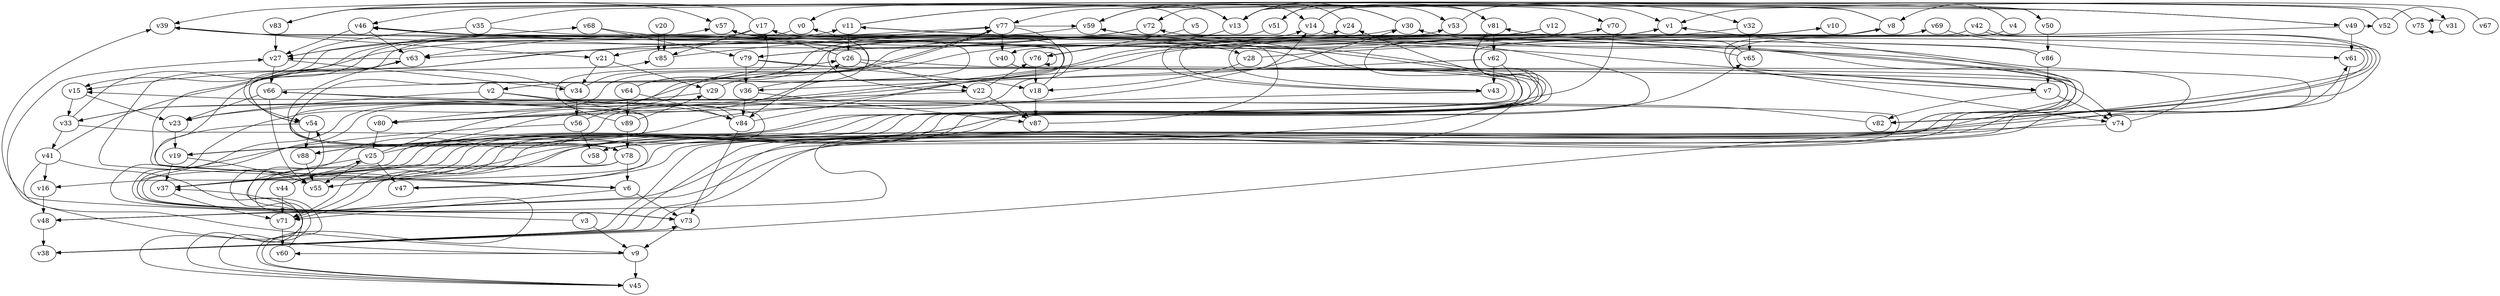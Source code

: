 // Benchmark game 126 - 90 vertices
digraph G {
    v0 [name="v0", player=0, target=1];
    v1 [name="v1", player=1];
    v2 [name="v2", player=0];
    v3 [name="v3", player=1];
    v4 [name="v4", player=1];
    v5 [name="v5", player=0];
    v6 [name="v6", player=0];
    v7 [name="v7", player=0];
    v8 [name="v8", player=0, target=1];
    v9 [name="v9", player=0];
    v10 [name="v10", player=1];
    v11 [name="v11", player=0];
    v12 [name="v12", player=1];
    v13 [name="v13", player=0, target=1];
    v14 [name="v14", player=0];
    v15 [name="v15", player=0];
    v16 [name="v16", player=1];
    v17 [name="v17", player=1];
    v18 [name="v18", player=1];
    v19 [name="v19", player=0];
    v20 [name="v20", player=1];
    v21 [name="v21", player=0];
    v22 [name="v22", player=0, target=1];
    v23 [name="v23", player=0];
    v24 [name="v24", player=1];
    v25 [name="v25", player=1, target=1];
    v26 [name="v26", player=1];
    v27 [name="v27", player=1];
    v28 [name="v28", player=0, target=1];
    v29 [name="v29", player=1];
    v30 [name="v30", player=1];
    v31 [name="v31", player=0];
    v32 [name="v32", player=0];
    v33 [name="v33", player=0];
    v34 [name="v34", player=1];
    v35 [name="v35", player=0];
    v36 [name="v36", player=0];
    v37 [name="v37", player=1, target=1];
    v38 [name="v38", player=0];
    v39 [name="v39", player=1];
    v40 [name="v40", player=0];
    v41 [name="v41", player=0, target=1];
    v42 [name="v42", player=1];
    v43 [name="v43", player=0, target=1];
    v44 [name="v44", player=1];
    v45 [name="v45", player=0];
    v46 [name="v46", player=0];
    v47 [name="v47", player=0];
    v48 [name="v48", player=0];
    v49 [name="v49", player=1];
    v50 [name="v50", player=0, target=1];
    v51 [name="v51", player=0, target=1];
    v52 [name="v52", player=0];
    v53 [name="v53", player=1];
    v54 [name="v54", player=0, target=1];
    v55 [name="v55", player=1];
    v56 [name="v56", player=0];
    v57 [name="v57", player=1];
    v58 [name="v58", player=1];
    v59 [name="v59", player=1];
    v60 [name="v60", player=0];
    v61 [name="v61", player=0];
    v62 [name="v62", player=1];
    v63 [name="v63", player=1];
    v64 [name="v64", player=1];
    v65 [name="v65", player=0];
    v66 [name="v66", player=1];
    v67 [name="v67", player=1];
    v68 [name="v68", player=0];
    v69 [name="v69", player=0, target=1];
    v70 [name="v70", player=1];
    v71 [name="v71", player=0];
    v72 [name="v72", player=0];
    v73 [name="v73", player=0];
    v74 [name="v74", player=0];
    v75 [name="v75", player=1, target=1];
    v76 [name="v76", player=1];
    v77 [name="v77", player=0];
    v78 [name="v78", player=0];
    v79 [name="v79", player=1];
    v80 [name="v80", player=0];
    v81 [name="v81", player=0];
    v82 [name="v82", player=1];
    v83 [name="v83", player=0];
    v84 [name="v84", player=0];
    v85 [name="v85", player=1];
    v86 [name="v86", player=1];
    v87 [name="v87", player=1];
    v88 [name="v88", player=0];
    v89 [name="v89", player=0, target=1];

    v0 -> v54 [constraint="time >= 1"];
    v1 -> v43 [constraint="time >= 6"];
    v2 -> v19 [constraint="time % 5 == 3"];
    v3 -> v39 [constraint="time <= 20"];
    v4 -> v8 [constraint="(time % 2 == 0) || (time % 3 == 2)"];
    v5 -> v0 [constraint="time == 6"];
    v6 -> v73;
    v7 -> v11 [constraint="time % 5 == 2"];
    v8 -> v46 [constraint="time <= 18"];
    v9 -> v27 [constraint="time == 16"];
    v10 -> v43 [constraint="(time >= 7) && (time <= 22)"];
    v11 -> v53 [constraint="time % 4 == 2"];
    v12 -> v79 [constraint="time % 6 == 0"];
    v13 -> v76 [constraint="time == 13"];
    v14 -> v74 [constraint="time == 1"];
    v15 -> v23;
    v16 -> v48;
    v17 -> v39 [constraint="time % 6 == 2"];
    v18 -> v87;
    v19 -> v37;
    v20 -> v85;
    v21 -> v34;
    v22 -> v87;
    v23 -> v19;
    v24 -> v13 [constraint="time <= 9"];
    v25 -> v55;
    v26 -> v63 [constraint="time == 8"];
    v27 -> v34;
    v28 -> v18;
    v29 -> v23 [constraint="time % 3 == 2"];
    v30 -> v13 [constraint="time >= 13"];
    v31 -> v75 [constraint="time >= 4"];
    v32 -> v65;
    v33 -> v87 [constraint="time % 3 == 1"];
    v34 -> v56;
    v35 -> v58 [constraint="time == 1"];
    v36 -> v84;
    v37 -> v46 [constraint="time % 6 == 2"];
    v38 -> v1 [constraint="time % 3 == 0"];
    v39 -> v21 [constraint="time == 0"];
    v40 -> v38 [constraint="time == 10"];
    v41 -> v11 [constraint="(time % 3 == 0) || (time % 5 == 2)"];
    v42 -> v37 [constraint="(time % 3 == 0) || (time % 5 == 2)"];
    v43 -> v80 [constraint="(time >= 7) && (time <= 18)"];
    v44 -> v25 [constraint="time >= 5"];
    v45 -> v57 [constraint="time % 4 == 2"];
    v46 -> v27;
    v47 -> v81 [constraint="time % 3 == 1"];
    v48 -> v38;
    v49 -> v52 [constraint="time % 3 == 2"];
    v50 -> v86;
    v51 -> v50 [constraint="time <= 9"];
    v52 -> v72 [constraint="time <= 23"];
    v53 -> v32 [constraint="time == 17"];
    v54 -> v88;
    v55 -> v65 [constraint="time <= 16"];
    v56 -> v58;
    v57 -> v71 [constraint="time == 3"];
    v58 -> v72 [constraint="time % 6 == 0"];
    v59 -> v54 [constraint="time >= 6"];
    v60 -> v37 [constraint="time % 3 == 0"];
    v61 -> v38 [constraint="time == 13"];
    v62 -> v43;
    v63 -> v27 [constraint="time <= 18"];
    v64 -> v14 [constraint="time >= 7"];
    v65 -> v59 [constraint="time % 5 == 0"];
    v66 -> v55;
    v67 -> v1 [constraint="time == 7"];
    v68 -> v28 [constraint="time == 0"];
    v69 -> v61 [constraint="time >= 13"];
    v70 -> v88 [constraint="time >= 7"];
    v71 -> v60;
    v72 -> v63 [constraint="time >= 8"];
    v73 -> v0 [constraint="time == 11"];
    v74 -> v30 [constraint="time >= 3"];
    v75 -> v13 [constraint="time == 16"];
    v76 -> v76 [constraint="time == 0"];
    v77 -> v84 [constraint="time % 6 == 3"];
    v78 -> v17 [constraint="(time % 2 == 0) || (time % 4 == 0)"];
    v79 -> v70 [constraint="time == 19"];
    v80 -> v25;
    v81 -> v13 [constraint="time % 5 == 4"];
    v82 -> v80 [constraint="time == 17"];
    v83 -> v49 [constraint="time % 5 == 2"];
    v84 -> v1 [constraint="time <= 8"];
    v85 -> v77 [constraint="time >= 11"];
    v86 -> v46 [constraint="time == 3"];
    v87 -> v57 [constraint="(time % 2 == 1) || (time % 4 == 0)"];
    v88 -> v55;
    v89 -> v29 [constraint="time % 4 == 0"];
    v29 -> v77 [constraint="time <= 9"];
    v48 -> v61 [constraint="time == 11"];
    v56 -> v53 [constraint="time >= 11"];
    v7 -> v74;
    v33 -> v16 [constraint="time == 1"];
    v78 -> v45 [constraint="time == 13"];
    v86 -> v7;
    v42 -> v82 [constraint="time == 16"];
    v66 -> v23;
    v26 -> v19 [constraint="time % 5 == 3"];
    v65 -> v27 [constraint="time <= 14"];
    v25 -> v45 [constraint="time % 4 == 0"];
    v77 -> v59 [constraint="time <= 19"];
    v52 -> v31 [constraint="time % 6 == 3"];
    v84 -> v73;
    v42 -> v82 [constraint="time % 4 == 1"];
    v62 -> v88 [constraint="time == 13"];
    v51 -> v22 [constraint="time % 2 == 0"];
    v59 -> v14 [constraint="(time % 2 == 1) || (time % 5 == 1)"];
    v44 -> v24 [constraint="time % 4 == 0"];
    v54 -> v85 [constraint="time % 6 == 2"];
    v64 -> v84;
    v33 -> v68 [constraint="time == 1"];
    v77 -> v73 [constraint="time >= 12"];
    v19 -> v66 [constraint="time == 20"];
    v35 -> v15 [constraint="time == 6"];
    v89 -> v78;
    v28 -> v10 [constraint="time == 18"];
    v15 -> v33;
    v9 -> v45;
    v4 -> v74 [constraint="time == 12"];
    v18 -> v39 [constraint="time <= 22"];
    v46 -> v63;
    v39 -> v2 [constraint="time <= 16"];
    v20 -> v85 [constraint="time % 5 == 0"];
    v25 -> v47;
    v59 -> v55 [constraint="time == 7"];
    v6 -> v57 [constraint="time >= 11"];
    v56 -> v73 [constraint="time >= 8"];
    v41 -> v9 [constraint="time % 2 == 0"];
    v50 -> v83 [constraint="time == 3"];
    v79 -> v36;
    v21 -> v29;
    v52 -> v13 [constraint="time == 1"];
    v34 -> v15 [constraint="time >= 2"];
    v63 -> v6 [constraint="time % 6 == 1"];
    v17 -> v6 [constraint="time % 4 == 0"];
    v89 -> v26 [constraint="time % 2 == 0"];
    v74 -> v88 [constraint="time == 2"];
    v11 -> v38 [constraint="time == 14"];
    v22 -> v78 [constraint="time % 4 == 2"];
    v41 -> v16;
    v64 -> v24 [constraint="time % 2 == 1"];
    v78 -> v63 [constraint="time == 9"];
    v40 -> v48 [constraint="time <= 14"];
    v36 -> v17 [constraint="time >= 4"];
    v25 -> v26 [constraint="time >= 4"];
    v81 -> v71 [constraint="time % 4 == 3"];
    v43 -> v8 [constraint="time % 2 == 0"];
    v37 -> v71;
    v6 -> v71;
    v11 -> v26;
    v54 -> v6 [constraint="time == 8"];
    v84 -> v33 [constraint="time >= 1"];
    v25 -> v46 [constraint="time % 6 == 1"];
    v37 -> v15 [constraint="(time >= 4) && (time <= 18)"];
    v36 -> v87 [constraint="time % 2 == 1"];
    v14 -> v70 [constraint="time >= 3"];
    v12 -> v80 [constraint="time <= 10"];
    v11 -> v49 [constraint="time % 5 == 1"];
    v72 -> v21 [constraint="(time % 3 == 1) || (time % 5 == 2)"];
    v66 -> v14 [constraint="time % 2 == 0"];
    v19 -> v30 [constraint="time <= 22"];
    v30 -> v51 [constraint="(time >= 1) && (time <= 25)"];
    v17 -> v85 [constraint="time >= 8"];
    v77 -> v40;
    v45 -> v54 [constraint="time == 2"];
    v8 -> v77 [constraint="time % 3 == 1"];
    v37 -> v57 [constraint="time % 6 == 3"];
    v31 -> v75 [constraint="(time >= 3) && (time <= 19)"];
    v2 -> v84;
    v64 -> v89;
    v79 -> v18;
    v9 -> v60 [constraint="time % 6 == 0"];
    v33 -> v41;
    v5 -> v76 [constraint="time % 3 == 2"];
    v86 -> v46 [constraint="time >= 3"];
    v66 -> v48 [constraint="time % 6 == 2"];
    v30 -> v73 [constraint="(time >= 2) && (time <= 15)"];
    v49 -> v61;
    v27 -> v66;
    v49 -> v40 [constraint="time >= 13"];
    v37 -> v69 [constraint="time % 3 == 2"];
    v38 -> v73 [constraint="time == 16"];
    v78 -> v73 [constraint="time >= 4"];
    v71 -> v46 [constraint="time % 4 == 1"];
    v3 -> v9;
    v14 -> v81 [constraint="time % 4 == 2"];
    v38 -> v39 [constraint="time % 4 == 3"];
    v76 -> v18;
    v34 -> v7 [constraint="time == 17"];
    v59 -> v1 [constraint="(time >= 3) && (time <= 16)"];
    v83 -> v57 [constraint="time == 19"];
    v78 -> v6;
    v32 -> v80 [constraint="time % 6 == 1"];
    v73 -> v9;
    v26 -> v22;
    v35 -> v13 [constraint="time >= 4"];
    v81 -> v62;
    v8 -> v7 [constraint="(time >= 10) && (time <= 22)"];
    v22 -> v76 [constraint="time == 14"];
    v41 -> v45 [constraint="time <= 8"];
    v19 -> v55;
    v7 -> v82;
    v77 -> v54 [constraint="time >= 15"];
    v83 -> v27;
    v2 -> v23;
    v13 -> v59 [constraint="time == 13"];
    v68 -> v79 [constraint="time % 2 == 0"];
    v62 -> v36 [constraint="time == 3"];
    v26 -> v27 [constraint="time == 18"];
    v44 -> v71;
    v79 -> v47 [constraint="(time >= 7) && (time <= 17)"];
}

